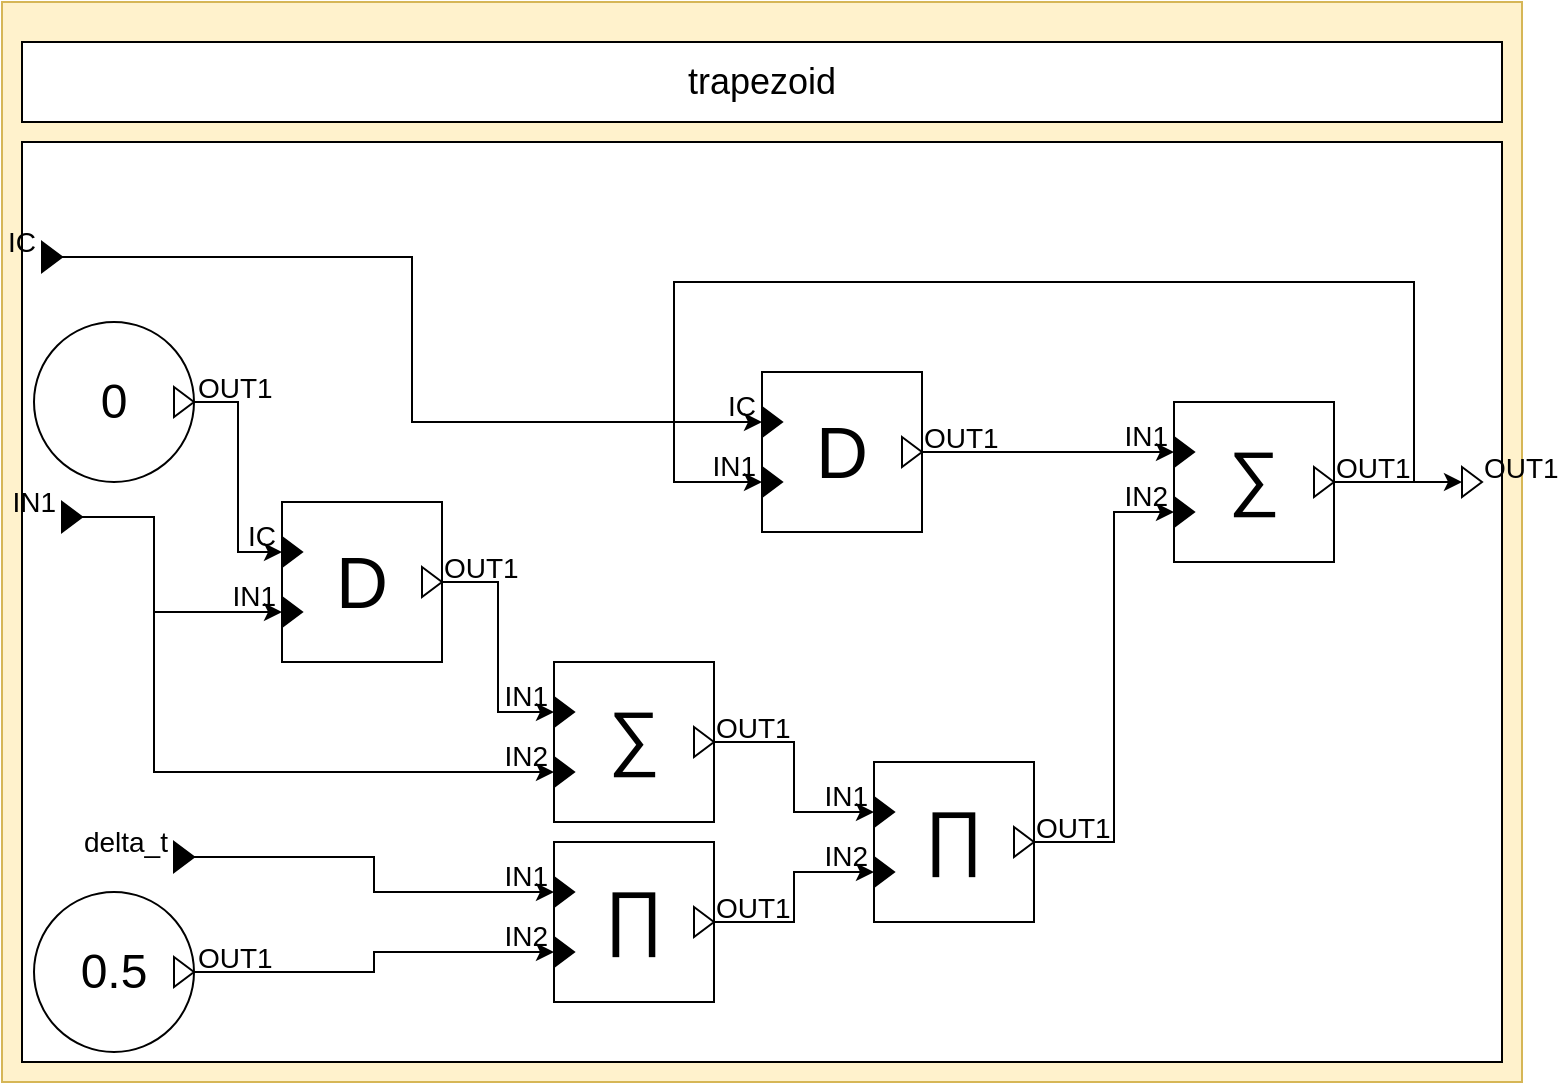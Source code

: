 <mxfile version="15.7.0" type="github">
  <diagram id="wvnQH-ytOZz0epC5SCsu" name="Page-1">
    <mxGraphModel dx="1422" dy="754" grid="1" gridSize="10" guides="1" tooltips="1" connect="1" arrows="1" fold="1" page="1" pageScale="1" pageWidth="827" pageHeight="1169" math="0" shadow="0">
      <root>
        <mxCell id="0" />
        <mxCell id="1" parent="0" />
        <object label="" placeholders="1" class_name="root" id="xnaQbwarpPeM3jdV9O5F-1">
          <mxCell style="rounded=0;whiteSpace=wrap;html=1;fillColor=#fff2cc;strokeColor=#d6b656;container=0;connectable=0;allowArrows=0;treeFolding=0;moveCells=0;treeMoving=0;comic=0;rotatable=0;expand=1;autosize=1;resizeWidth=1;resizeHeight=1;metaEdit=1;" parent="1" vertex="1">
            <mxGeometry x="34" y="140" width="760" height="540" as="geometry">
              <mxRectangle x="40" y="400" width="50" height="40" as="alternateBounds" />
            </mxGeometry>
          </mxCell>
        </object>
        <object label="trapezoid" placeholders="1" id="xnaQbwarpPeM3jdV9O5F-2">
          <mxCell style="rounded=0;whiteSpace=wrap;html=1;fillColor=#ffffff;fontSize=18;connectable=0;allowArrows=0;rotatable=0;cloneable=0;deletable=0;" parent="xnaQbwarpPeM3jdV9O5F-1" vertex="1">
            <mxGeometry x="10" y="20" width="740" height="40" as="geometry" />
          </mxCell>
        </object>
        <mxCell id="xnaQbwarpPeM3jdV9O5F-3" value="" style="rounded=0;whiteSpace=wrap;html=1;fillColor=#ffffff;connectable=0;allowArrows=0;container=1;collapsible=0;portConstraintRotation=0;rotatable=0;cloneable=0;deletable=0;recursiveResize=0;" parent="xnaQbwarpPeM3jdV9O5F-1" vertex="1">
          <mxGeometry x="10" y="70" width="740" height="460" as="geometry">
            <mxRectangle x="10" y="70" width="50" height="40" as="alternateBounds" />
          </mxGeometry>
        </mxCell>
        <object label="%value%" placeholders="1" value="0" block_name="y0" class_name="ConstantBlock" id="xnaQbwarpPeM3jdV9O5F-4">
          <mxCell style="ellipse;whiteSpace=wrap;html=1;comic=0;fillColor=#ffffff;fontSize=24;align=center;allowArrows=0;connectable=0;container=1;collapsible=0;recursiveResize=1;direction=west;resizable=0;metaEdit=1;" parent="xnaQbwarpPeM3jdV9O5F-3" vertex="1">
            <mxGeometry x="6" y="90" width="80" height="80" as="geometry" />
          </mxCell>
        </object>
        <object label="%name%" placeholders="1" name="OUT1" class_name="OutputPortBlock" id="xnaQbwarpPeM3jdV9O5F-5">
          <mxCell style="triangle;fillColor=#ffffff;fontSize=14;points=[[1,0.5]];allowArrows=0;verticalAlign=middle;horizontal=1;spacingTop=0;align=left;spacingLeft=4;spacingRight=0;html=1;comic=0;treeFolding=0;treeMoving=0;movable=1;resizable=0;rotatable=1;deletable=1;editable=1;connectable=1;movableLabel=1;spacing=2;aspect=fixed;metaEdit=1;" parent="xnaQbwarpPeM3jdV9O5F-4" vertex="1">
            <mxGeometry x="70" y="32.5" width="10" height="15" as="geometry">
              <mxPoint x="6" y="-7" as="offset" />
            </mxGeometry>
          </mxCell>
        </object>
        <mxCell id="xnaQbwarpPeM3jdV9O5F-23" style="edgeStyle=orthogonalEdgeStyle;rounded=0;orthogonalLoop=1;jettySize=auto;html=1;exitX=1;exitY=0.5;exitDx=0;exitDy=0;entryX=0;entryY=0.5;entryDx=0;entryDy=0;" parent="xnaQbwarpPeM3jdV9O5F-3" source="xnaQbwarpPeM3jdV9O5F-6" target="xnaQbwarpPeM3jdV9O5F-21" edge="1">
          <mxGeometry relative="1" as="geometry">
            <Array as="points">
              <mxPoint x="66" y="188" />
              <mxPoint x="66" y="235" />
            </Array>
          </mxGeometry>
        </mxCell>
        <mxCell id="xnaQbwarpPeM3jdV9O5F-31" style="edgeStyle=orthogonalEdgeStyle;rounded=0;orthogonalLoop=1;jettySize=auto;html=1;exitX=1;exitY=0.5;exitDx=0;exitDy=0;entryX=0;entryY=0.5;entryDx=0;entryDy=0;" parent="xnaQbwarpPeM3jdV9O5F-3" source="xnaQbwarpPeM3jdV9O5F-6" target="xnaQbwarpPeM3jdV9O5F-28" edge="1">
          <mxGeometry relative="1" as="geometry">
            <Array as="points">
              <mxPoint x="66" y="188" />
              <mxPoint x="66" y="315" />
            </Array>
          </mxGeometry>
        </mxCell>
        <object label="%name%" placeholders="1" name="IN1" class_name="InputPortBlock" id="xnaQbwarpPeM3jdV9O5F-6">
          <mxCell style="triangle;fontSize=14;points=[[0,0.5],[1,0.5]];allowArrows=0;verticalAlign=middle;horizontal=1;spacingTop=0;align=right;spacingLeft=0;spacingRight=8;html=1;comic=0;treeFolding=0;treeMoving=0;resizable=0;movableLabel=1;spacing=2;aspect=fixed;fillColor=#000000;metaEdit=1;" parent="xnaQbwarpPeM3jdV9O5F-3" vertex="1">
            <mxGeometry x="20" y="180" width="10" height="15" as="geometry">
              <mxPoint x="-4" y="-8" as="offset" />
            </mxGeometry>
          </mxCell>
        </object>
        <object label="%name%" placeholders="1" name="OUT1" class_name="OutputPortBlock" id="xnaQbwarpPeM3jdV9O5F-7">
          <mxCell style="triangle;fillColor=#ffffff;fontSize=14;points=[[0,0.5],[1,0.5]];allowArrows=0;verticalAlign=middle;horizontal=1;spacingTop=0;align=left;spacingLeft=4;spacingRight=0;html=1;comic=0;treeFolding=0;treeMoving=0;movable=1;resizable=0;rotatable=1;deletable=1;editable=1;connectable=1;movableLabel=1;spacing=2;aspect=fixed;metaEdit=1;" parent="xnaQbwarpPeM3jdV9O5F-3" vertex="1">
            <mxGeometry x="720" y="162.5" width="10" height="15" as="geometry">
              <mxPoint x="5" y="-7" as="offset" />
            </mxGeometry>
          </mxCell>
        </object>
        <object label="%symbol%" placeholders="1" symbol="&amp;sum;" class_name="AdderBlock" block_name="accumulator" id="xnaQbwarpPeM3jdV9O5F-8">
          <mxCell style="whiteSpace=wrap;html=1;aspect=fixed;comic=0;fillColor=#FFFFFF;fontSize=36;align=center;resizable=0;container=1;collapsible=0;points=[];allowArrows=0;spacingTop=-6;metaEdit=1;connectable=0;" parent="xnaQbwarpPeM3jdV9O5F-3" vertex="1">
            <mxGeometry x="576" y="130" width="80" height="80" as="geometry" />
          </mxCell>
        </object>
        <object label="%name%" placeholders="1" name="OUT1" class_name="OutputPortBlock" id="xnaQbwarpPeM3jdV9O5F-9">
          <mxCell style="triangle;fillColor=#ffffff;fontSize=14;points=[[1,0.5]];allowArrows=0;verticalAlign=middle;horizontal=1;spacingTop=0;align=left;spacingLeft=4;spacingRight=0;html=1;comic=0;treeFolding=0;treeMoving=0;movable=1;resizable=0;rotatable=1;deletable=1;editable=1;connectable=1;movableLabel=1;spacing=2;aspect=fixed;metaEdit=1;" parent="xnaQbwarpPeM3jdV9O5F-8" vertex="1">
            <mxGeometry x="70" y="32.5" width="10" height="15" as="geometry">
              <mxPoint x="5" y="-7" as="offset" />
            </mxGeometry>
          </mxCell>
        </object>
        <object label="%name%" placeholders="1" name="IN1" class_name="InputPortBlock" id="xnaQbwarpPeM3jdV9O5F-10">
          <mxCell style="triangle;fontSize=14;points=[[0,0.5]];allowArrows=0;verticalAlign=middle;horizontal=1;spacingTop=0;align=right;spacingLeft=0;spacingRight=8;html=1;comic=0;treeFolding=0;treeMoving=0;resizable=0;movableLabel=1;spacing=2;aspect=fixed;fillColor=#000000;metaEdit=1;" parent="xnaQbwarpPeM3jdV9O5F-8" vertex="1">
            <mxGeometry y="17.5" width="10" height="15" as="geometry">
              <mxPoint x="-4" y="-8" as="offset" />
            </mxGeometry>
          </mxCell>
        </object>
        <object label="%name%" placeholders="1" name="IN2" class_name="InputPortBlock" id="xnaQbwarpPeM3jdV9O5F-11">
          <mxCell style="triangle;fontSize=14;points=[[0,0.5]];allowArrows=0;verticalAlign=middle;horizontal=1;spacingTop=0;align=right;spacingLeft=0;spacingRight=8;html=1;comic=0;treeFolding=0;treeMoving=0;resizable=0;movableLabel=1;spacing=2;aspect=fixed;fillColor=#000000;metaEdit=1;" parent="xnaQbwarpPeM3jdV9O5F-8" vertex="1">
            <mxGeometry y="47.5" width="10" height="15" as="geometry">
              <mxPoint x="-4" y="-8" as="offset" />
            </mxGeometry>
          </mxCell>
        </object>
        <mxCell id="xnaQbwarpPeM3jdV9O5F-12" style="edgeStyle=orthogonalEdgeStyle;rounded=0;orthogonalLoop=1;jettySize=auto;html=1;exitX=1;exitY=0.5;exitDx=0;exitDy=0;entryX=0;entryY=0.5;entryDx=0;entryDy=0;" parent="xnaQbwarpPeM3jdV9O5F-3" source="xnaQbwarpPeM3jdV9O5F-9" target="xnaQbwarpPeM3jdV9O5F-7" edge="1">
          <mxGeometry relative="1" as="geometry" />
        </mxCell>
        <object label="%symbol%" placeholders="1" symbol="D" class_name="DelayBlock" block_name="delay_state" id="xnaQbwarpPeM3jdV9O5F-13">
          <mxCell style="whiteSpace=wrap;html=1;aspect=fixed;comic=0;fillColor=#FFFFFF;fontSize=36;align=center;resizable=0;container=1;collapsible=0;points=[];allowArrows=0;metaEdit=1;connectable=0;" parent="xnaQbwarpPeM3jdV9O5F-3" vertex="1">
            <mxGeometry x="370" y="115" width="80" height="80" as="geometry" />
          </mxCell>
        </object>
        <object label="%name%" placeholders="1" name="OUT1" class_name="OutputPortBlock" id="xnaQbwarpPeM3jdV9O5F-14">
          <mxCell style="triangle;fillColor=#ffffff;fontSize=14;points=[[1,0.5]];allowArrows=0;verticalAlign=middle;horizontal=1;spacingTop=0;align=left;spacingLeft=4;spacingRight=0;html=1;comic=0;treeFolding=0;treeMoving=0;movable=1;resizable=0;rotatable=1;deletable=1;editable=1;connectable=1;movableLabel=1;spacing=2;aspect=fixed;metaEdit=1;" parent="xnaQbwarpPeM3jdV9O5F-13" vertex="1">
            <mxGeometry x="70" y="32.5" width="10" height="15" as="geometry">
              <mxPoint x="5" y="-7" as="offset" />
            </mxGeometry>
          </mxCell>
        </object>
        <object label="%name%" placeholders="1" name="IC" class_name="InputPortBlock" id="xnaQbwarpPeM3jdV9O5F-15">
          <mxCell style="triangle;fontSize=14;points=[[0,0.5]];allowArrows=0;verticalAlign=middle;horizontal=1;spacingTop=0;align=right;spacingLeft=0;spacingRight=8;html=1;comic=0;treeFolding=0;treeMoving=0;resizable=0;movableLabel=1;spacing=2;aspect=fixed;fillColor=#000000;metaEdit=1;" parent="xnaQbwarpPeM3jdV9O5F-13" vertex="1">
            <mxGeometry y="17.5" width="10" height="15" as="geometry">
              <mxPoint x="-4" y="-8" as="offset" />
            </mxGeometry>
          </mxCell>
        </object>
        <object label="%name%" placeholders="1" name="IN1" class_name="InputPortBlock" id="xnaQbwarpPeM3jdV9O5F-16">
          <mxCell style="triangle;fontSize=14;points=[[0,0.5]];allowArrows=0;verticalAlign=middle;horizontal=1;spacingTop=0;align=right;spacingLeft=0;spacingRight=8;html=1;comic=0;treeFolding=0;treeMoving=0;resizable=0;movableLabel=1;spacing=2;aspect=fixed;fillColor=#000000;metaEdit=1;" parent="xnaQbwarpPeM3jdV9O5F-13" vertex="1">
            <mxGeometry y="47.5" width="10" height="15" as="geometry">
              <mxPoint x="-4" y="-8" as="offset" />
            </mxGeometry>
          </mxCell>
        </object>
        <object label="%symbol%" placeholders="1" symbol="D" class_name="DelayBlock" block_name="delay_input" id="xnaQbwarpPeM3jdV9O5F-18">
          <mxCell style="whiteSpace=wrap;html=1;aspect=fixed;comic=0;fillColor=#FFFFFF;fontSize=36;align=center;resizable=0;container=1;collapsible=0;points=[];allowArrows=0;metaEdit=1;connectable=0;" parent="xnaQbwarpPeM3jdV9O5F-3" vertex="1">
            <mxGeometry x="130" y="180" width="80" height="80" as="geometry" />
          </mxCell>
        </object>
        <object label="%name%" placeholders="1" name="OUT1" class_name="OutputPortBlock" id="xnaQbwarpPeM3jdV9O5F-19">
          <mxCell style="triangle;fillColor=#ffffff;fontSize=14;points=[[1,0.5]];allowArrows=0;verticalAlign=middle;horizontal=1;spacingTop=0;align=left;spacingLeft=4;spacingRight=0;html=1;comic=0;treeFolding=0;treeMoving=0;movable=1;resizable=0;rotatable=1;deletable=1;editable=1;connectable=1;movableLabel=1;spacing=2;aspect=fixed;metaEdit=1;" parent="xnaQbwarpPeM3jdV9O5F-18" vertex="1">
            <mxGeometry x="70" y="32.5" width="10" height="15" as="geometry">
              <mxPoint x="5" y="-7" as="offset" />
            </mxGeometry>
          </mxCell>
        </object>
        <object label="%name%" placeholders="1" name="IC" class_name="InputPortBlock" id="xnaQbwarpPeM3jdV9O5F-20">
          <mxCell style="triangle;fontSize=14;points=[[0,0.5]];allowArrows=0;verticalAlign=middle;horizontal=1;spacingTop=0;align=right;spacingLeft=0;spacingRight=8;html=1;comic=0;treeFolding=0;treeMoving=0;resizable=0;movableLabel=1;spacing=2;aspect=fixed;fillColor=#000000;metaEdit=1;" parent="xnaQbwarpPeM3jdV9O5F-18" vertex="1">
            <mxGeometry y="17.5" width="10" height="15" as="geometry">
              <mxPoint x="-4" y="-8" as="offset" />
            </mxGeometry>
          </mxCell>
        </object>
        <object label="%name%" placeholders="1" name="IN1" class_name="InputPortBlock" id="xnaQbwarpPeM3jdV9O5F-21">
          <mxCell style="triangle;fontSize=14;points=[[0,0.5]];allowArrows=0;verticalAlign=middle;horizontal=1;spacingTop=0;align=right;spacingLeft=0;spacingRight=8;html=1;comic=0;treeFolding=0;treeMoving=0;resizable=0;movableLabel=1;spacing=2;aspect=fixed;fillColor=#000000;metaEdit=1;" parent="xnaQbwarpPeM3jdV9O5F-18" vertex="1">
            <mxGeometry y="47.5" width="10" height="15" as="geometry">
              <mxPoint x="-4" y="-8" as="offset" />
            </mxGeometry>
          </mxCell>
        </object>
        <mxCell id="xnaQbwarpPeM3jdV9O5F-24" style="edgeStyle=orthogonalEdgeStyle;rounded=0;orthogonalLoop=1;jettySize=auto;html=1;exitX=1;exitY=0.5;exitDx=0;exitDy=0;entryX=0;entryY=0.5;entryDx=0;entryDy=0;" parent="xnaQbwarpPeM3jdV9O5F-3" source="xnaQbwarpPeM3jdV9O5F-5" target="xnaQbwarpPeM3jdV9O5F-20" edge="1">
          <mxGeometry relative="1" as="geometry" />
        </mxCell>
        <object label="%symbol%" placeholders="1" symbol="&amp;sum;" class_name="AdderBlock" block_name="mid_adder" id="xnaQbwarpPeM3jdV9O5F-25">
          <mxCell style="whiteSpace=wrap;html=1;aspect=fixed;comic=0;fillColor=#FFFFFF;fontSize=36;align=center;resizable=0;container=1;collapsible=0;points=[];allowArrows=0;spacingTop=-6;metaEdit=1;connectable=0;" parent="xnaQbwarpPeM3jdV9O5F-3" vertex="1">
            <mxGeometry x="266" y="260" width="80" height="80" as="geometry" />
          </mxCell>
        </object>
        <object label="%name%" placeholders="1" name="OUT1" class_name="OutputPortBlock" id="xnaQbwarpPeM3jdV9O5F-26">
          <mxCell style="triangle;fillColor=#ffffff;fontSize=14;points=[[1,0.5]];allowArrows=0;verticalAlign=middle;horizontal=1;spacingTop=0;align=left;spacingLeft=4;spacingRight=0;html=1;comic=0;treeFolding=0;treeMoving=0;movable=1;resizable=0;rotatable=1;deletable=1;editable=1;connectable=1;movableLabel=1;spacing=2;aspect=fixed;metaEdit=1;" parent="xnaQbwarpPeM3jdV9O5F-25" vertex="1">
            <mxGeometry x="70" y="32.5" width="10" height="15" as="geometry">
              <mxPoint x="5" y="-7" as="offset" />
            </mxGeometry>
          </mxCell>
        </object>
        <object label="%name%" placeholders="1" name="IN1" class_name="InputPortBlock" id="xnaQbwarpPeM3jdV9O5F-27">
          <mxCell style="triangle;fontSize=14;points=[[0,0.5]];allowArrows=0;verticalAlign=middle;horizontal=1;spacingTop=0;align=right;spacingLeft=0;spacingRight=8;html=1;comic=0;treeFolding=0;treeMoving=0;resizable=0;movableLabel=1;spacing=2;aspect=fixed;fillColor=#000000;metaEdit=1;" parent="xnaQbwarpPeM3jdV9O5F-25" vertex="1">
            <mxGeometry y="17.5" width="10" height="15" as="geometry">
              <mxPoint x="-4" y="-8" as="offset" />
            </mxGeometry>
          </mxCell>
        </object>
        <object label="%name%" placeholders="1" name="IN2" class_name="InputPortBlock" id="xnaQbwarpPeM3jdV9O5F-28">
          <mxCell style="triangle;fontSize=14;points=[[0,0.5]];allowArrows=0;verticalAlign=middle;horizontal=1;spacingTop=0;align=right;spacingLeft=0;spacingRight=8;html=1;comic=0;treeFolding=0;treeMoving=0;resizable=0;movableLabel=1;spacing=2;aspect=fixed;fillColor=#000000;metaEdit=1;" parent="xnaQbwarpPeM3jdV9O5F-25" vertex="1">
            <mxGeometry y="47.5" width="10" height="15" as="geometry">
              <mxPoint x="-4" y="-8" as="offset" />
            </mxGeometry>
          </mxCell>
        </object>
        <mxCell id="xnaQbwarpPeM3jdV9O5F-32" style="edgeStyle=orthogonalEdgeStyle;rounded=0;orthogonalLoop=1;jettySize=auto;html=1;exitX=1;exitY=0.5;exitDx=0;exitDy=0;entryX=0;entryY=0.5;entryDx=0;entryDy=0;" parent="xnaQbwarpPeM3jdV9O5F-3" source="xnaQbwarpPeM3jdV9O5F-19" target="xnaQbwarpPeM3jdV9O5F-27" edge="1">
          <mxGeometry relative="1" as="geometry" />
        </mxCell>
        <object label="%symbol%" placeholders="1" symbol="&amp;prod;" class_name="ProductBlock" block_name="mid_halver" id="xnaQbwarpPeM3jdV9O5F-33">
          <mxCell style="whiteSpace=wrap;html=1;aspect=fixed;comic=0;fillColor=#FFFFFF;fontSize=36;align=center;resizable=0;container=1;collapsible=0;points=[];allowArrows=0;spacingTop=-6;metaEdit=1;connectable=0;" parent="xnaQbwarpPeM3jdV9O5F-3" vertex="1">
            <mxGeometry x="426" y="310" width="80" height="80" as="geometry" />
          </mxCell>
        </object>
        <object label="%name%" placeholders="1" name="OUT1" class_name="OutputPortBlock" id="xnaQbwarpPeM3jdV9O5F-34">
          <mxCell style="triangle;fillColor=#ffffff;fontSize=14;points=[[1,0.5]];allowArrows=0;verticalAlign=middle;horizontal=1;spacingTop=0;align=left;spacingLeft=4;spacingRight=0;html=1;comic=0;treeFolding=0;treeMoving=0;movable=1;resizable=0;rotatable=1;deletable=1;editable=1;connectable=1;movableLabel=1;spacing=2;aspect=fixed;metaEdit=1;" parent="xnaQbwarpPeM3jdV9O5F-33" vertex="1">
            <mxGeometry x="70" y="32.5" width="10" height="15" as="geometry">
              <mxPoint x="5" y="-7" as="offset" />
            </mxGeometry>
          </mxCell>
        </object>
        <object label="%name%" placeholders="1" name="IN1" class_name="InputPortBlock" id="xnaQbwarpPeM3jdV9O5F-35">
          <mxCell style="triangle;fontSize=14;points=[[0,0.5]];allowArrows=0;verticalAlign=middle;horizontal=1;spacingTop=0;align=right;spacingLeft=0;spacingRight=8;html=1;comic=0;treeFolding=0;treeMoving=0;resizable=0;movableLabel=1;spacing=2;aspect=fixed;fillColor=#000000;metaEdit=1;" parent="xnaQbwarpPeM3jdV9O5F-33" vertex="1">
            <mxGeometry y="17.5" width="10" height="15" as="geometry">
              <mxPoint x="-4" y="-8" as="offset" />
            </mxGeometry>
          </mxCell>
        </object>
        <object label="%name%" placeholders="1" name="IN2" class_name="InputPortBlock" id="xnaQbwarpPeM3jdV9O5F-36">
          <mxCell style="triangle;fontSize=14;points=[[0,0.5]];allowArrows=0;verticalAlign=middle;horizontal=1;spacingTop=0;align=right;spacingLeft=0;spacingRight=8;html=1;comic=0;treeFolding=0;treeMoving=0;resizable=0;movableLabel=1;spacing=2;aspect=fixed;fillColor=#000000;metaEdit=1;" parent="xnaQbwarpPeM3jdV9O5F-33" vertex="1">
            <mxGeometry y="47.5" width="10" height="15" as="geometry">
              <mxPoint x="-4" y="-8" as="offset" />
            </mxGeometry>
          </mxCell>
        </object>
        <mxCell id="xnaQbwarpPeM3jdV9O5F-37" style="edgeStyle=orthogonalEdgeStyle;rounded=0;orthogonalLoop=1;jettySize=auto;html=1;exitX=1;exitY=0.5;exitDx=0;exitDy=0;entryX=0;entryY=0.5;entryDx=0;entryDy=0;" parent="xnaQbwarpPeM3jdV9O5F-3" source="xnaQbwarpPeM3jdV9O5F-26" target="xnaQbwarpPeM3jdV9O5F-35" edge="1">
          <mxGeometry relative="1" as="geometry" />
        </mxCell>
        <object label="%value%" placeholders="1" value="0.5" block_name="halver" class_name="ConstantBlock" id="xnaQbwarpPeM3jdV9O5F-38">
          <mxCell style="ellipse;whiteSpace=wrap;html=1;comic=0;fillColor=#ffffff;fontSize=24;align=center;allowArrows=0;connectable=0;container=1;collapsible=0;recursiveResize=1;direction=west;resizable=0;metaEdit=1;" parent="xnaQbwarpPeM3jdV9O5F-3" vertex="1">
            <mxGeometry x="6" y="375" width="80" height="80" as="geometry" />
          </mxCell>
        </object>
        <object label="%name%" placeholders="1" name="OUT1" class_name="OutputPortBlock" id="xnaQbwarpPeM3jdV9O5F-39">
          <mxCell style="triangle;fillColor=#ffffff;fontSize=14;points=[[1,0.5]];allowArrows=0;verticalAlign=middle;horizontal=1;spacingTop=0;align=left;spacingLeft=4;spacingRight=0;html=1;comic=0;treeFolding=0;treeMoving=0;movable=1;resizable=0;rotatable=1;deletable=1;editable=1;connectable=1;movableLabel=1;spacing=2;aspect=fixed;metaEdit=1;" parent="xnaQbwarpPeM3jdV9O5F-38" vertex="1">
            <mxGeometry x="70" y="32.5" width="10" height="15" as="geometry">
              <mxPoint x="6" y="-7" as="offset" />
            </mxGeometry>
          </mxCell>
        </object>
        <mxCell id="xnaQbwarpPeM3jdV9O5F-45" style="edgeStyle=orthogonalEdgeStyle;rounded=0;orthogonalLoop=1;jettySize=auto;html=1;exitX=1;exitY=0.5;exitDx=0;exitDy=0;entryX=0;entryY=0.5;entryDx=0;entryDy=0;" parent="xnaQbwarpPeM3jdV9O5F-3" source="xnaQbwarpPeM3jdV9O5F-9" target="xnaQbwarpPeM3jdV9O5F-16" edge="1">
          <mxGeometry relative="1" as="geometry">
            <Array as="points">
              <mxPoint x="696" y="170" />
              <mxPoint x="696" y="70" />
              <mxPoint x="326" y="70" />
              <mxPoint x="326" y="170" />
            </Array>
          </mxGeometry>
        </mxCell>
        <mxCell id="xnaQbwarpPeM3jdV9O5F-46" style="edgeStyle=orthogonalEdgeStyle;rounded=0;orthogonalLoop=1;jettySize=auto;html=1;exitX=1;exitY=0.5;exitDx=0;exitDy=0;entryX=0;entryY=0.5;entryDx=0;entryDy=0;" parent="xnaQbwarpPeM3jdV9O5F-3" source="xnaQbwarpPeM3jdV9O5F-14" target="xnaQbwarpPeM3jdV9O5F-10" edge="1">
          <mxGeometry relative="1" as="geometry" />
        </mxCell>
        <mxCell id="xnaQbwarpPeM3jdV9O5F-47" style="edgeStyle=orthogonalEdgeStyle;rounded=0;orthogonalLoop=1;jettySize=auto;html=1;exitX=1;exitY=0.5;exitDx=0;exitDy=0;entryX=0;entryY=0.5;entryDx=0;entryDy=0;" parent="xnaQbwarpPeM3jdV9O5F-3" source="xnaQbwarpPeM3jdV9O5F-34" target="xnaQbwarpPeM3jdV9O5F-11" edge="1">
          <mxGeometry relative="1" as="geometry">
            <Array as="points">
              <mxPoint x="546" y="350" />
              <mxPoint x="546" y="185" />
            </Array>
          </mxGeometry>
        </mxCell>
        <mxCell id="GLEw3y-7KCI7Nk5yLTBt-2" style="edgeStyle=orthogonalEdgeStyle;rounded=0;orthogonalLoop=1;jettySize=auto;html=1;exitX=1;exitY=0.5;exitDx=0;exitDy=0;entryX=0;entryY=0.5;entryDx=0;entryDy=0;" edge="1" parent="xnaQbwarpPeM3jdV9O5F-3" source="GLEw3y-7KCI7Nk5yLTBt-1" target="xnaQbwarpPeM3jdV9O5F-15">
          <mxGeometry relative="1" as="geometry" />
        </mxCell>
        <object label="%name%" placeholders="1" name="IC" class_name="InputPortBlock" id="GLEw3y-7KCI7Nk5yLTBt-1">
          <mxCell style="triangle;fontSize=14;points=[[0,0.5],[1,0.5]];allowArrows=0;verticalAlign=middle;horizontal=1;spacingTop=0;align=right;spacingLeft=0;spacingRight=8;html=1;comic=0;treeFolding=0;treeMoving=0;resizable=0;movableLabel=1;spacing=2;aspect=fixed;fillColor=#000000;metaEdit=1;" vertex="1" parent="xnaQbwarpPeM3jdV9O5F-3">
            <mxGeometry x="10" y="50" width="10" height="15" as="geometry">
              <mxPoint x="-4" y="-8" as="offset" />
            </mxGeometry>
          </mxCell>
        </object>
        <mxCell id="GLEw3y-7KCI7Nk5yLTBt-9" style="edgeStyle=orthogonalEdgeStyle;rounded=0;orthogonalLoop=1;jettySize=auto;html=1;exitX=1;exitY=0.5;exitDx=0;exitDy=0;entryX=0;entryY=0.5;entryDx=0;entryDy=0;" edge="1" parent="xnaQbwarpPeM3jdV9O5F-3" source="GLEw3y-7KCI7Nk5yLTBt-3" target="GLEw3y-7KCI7Nk5yLTBt-6">
          <mxGeometry relative="1" as="geometry" />
        </mxCell>
        <object label="%name%" placeholders="1" name="delta_t" class_name="InputPortBlock" id="GLEw3y-7KCI7Nk5yLTBt-3">
          <mxCell style="triangle;fontSize=14;points=[[0,0.5],[1,0.5]];allowArrows=0;verticalAlign=middle;horizontal=1;spacingTop=0;align=right;spacingLeft=0;spacingRight=8;html=1;comic=0;treeFolding=0;treeMoving=0;resizable=0;movableLabel=1;spacing=2;aspect=fixed;fillColor=#000000;metaEdit=1;" vertex="1" parent="xnaQbwarpPeM3jdV9O5F-3">
            <mxGeometry x="76" y="350" width="10" height="15" as="geometry">
              <mxPoint x="-4" y="-8" as="offset" />
            </mxGeometry>
          </mxCell>
        </object>
        <object label="%symbol%" placeholders="1" symbol="&amp;prod;" class_name="ProductBlock" block_name="" id="GLEw3y-7KCI7Nk5yLTBt-4">
          <mxCell style="whiteSpace=wrap;html=1;aspect=fixed;comic=0;fillColor=#FFFFFF;fontSize=36;align=center;resizable=0;container=1;collapsible=0;points=[];allowArrows=0;spacingTop=-6;metaEdit=1;connectable=0;" vertex="1" parent="xnaQbwarpPeM3jdV9O5F-3">
            <mxGeometry x="266" y="350" width="80" height="80" as="geometry" />
          </mxCell>
        </object>
        <object label="%name%" placeholders="1" name="OUT1" class_name="OutputPortBlock" id="GLEw3y-7KCI7Nk5yLTBt-5">
          <mxCell style="triangle;fillColor=#ffffff;fontSize=14;points=[[1,0.5]];allowArrows=0;verticalAlign=middle;horizontal=1;spacingTop=0;align=left;spacingLeft=4;spacingRight=0;html=1;comic=0;treeFolding=0;treeMoving=0;movable=1;resizable=0;rotatable=1;deletable=1;editable=1;connectable=1;movableLabel=1;spacing=2;aspect=fixed;metaEdit=1;" vertex="1" parent="GLEw3y-7KCI7Nk5yLTBt-4">
            <mxGeometry x="70" y="32.5" width="10" height="15" as="geometry">
              <mxPoint x="5" y="-7" as="offset" />
            </mxGeometry>
          </mxCell>
        </object>
        <object label="%name%" placeholders="1" name="IN1" class_name="InputPortBlock" id="GLEw3y-7KCI7Nk5yLTBt-6">
          <mxCell style="triangle;fontSize=14;points=[[0,0.5]];allowArrows=0;verticalAlign=middle;horizontal=1;spacingTop=0;align=right;spacingLeft=0;spacingRight=8;html=1;comic=0;treeFolding=0;treeMoving=0;resizable=0;movableLabel=1;spacing=2;aspect=fixed;fillColor=#000000;metaEdit=1;" vertex="1" parent="GLEw3y-7KCI7Nk5yLTBt-4">
            <mxGeometry y="17.5" width="10" height="15" as="geometry">
              <mxPoint x="-4" y="-8" as="offset" />
            </mxGeometry>
          </mxCell>
        </object>
        <object label="%name%" placeholders="1" name="IN2" class_name="InputPortBlock" id="GLEw3y-7KCI7Nk5yLTBt-7">
          <mxCell style="triangle;fontSize=14;points=[[0,0.5]];allowArrows=0;verticalAlign=middle;horizontal=1;spacingTop=0;align=right;spacingLeft=0;spacingRight=8;html=1;comic=0;treeFolding=0;treeMoving=0;resizable=0;movableLabel=1;spacing=2;aspect=fixed;fillColor=#000000;metaEdit=1;" vertex="1" parent="GLEw3y-7KCI7Nk5yLTBt-4">
            <mxGeometry y="47.5" width="10" height="15" as="geometry">
              <mxPoint x="-4" y="-8" as="offset" />
            </mxGeometry>
          </mxCell>
        </object>
        <mxCell id="GLEw3y-7KCI7Nk5yLTBt-8" style="edgeStyle=orthogonalEdgeStyle;rounded=0;orthogonalLoop=1;jettySize=auto;html=1;exitX=1;exitY=0.5;exitDx=0;exitDy=0;entryX=0;entryY=0.5;entryDx=0;entryDy=0;" edge="1" parent="xnaQbwarpPeM3jdV9O5F-3" source="GLEw3y-7KCI7Nk5yLTBt-5" target="xnaQbwarpPeM3jdV9O5F-36">
          <mxGeometry relative="1" as="geometry" />
        </mxCell>
        <mxCell id="GLEw3y-7KCI7Nk5yLTBt-10" style="edgeStyle=orthogonalEdgeStyle;rounded=0;orthogonalLoop=1;jettySize=auto;html=1;exitX=1;exitY=0.5;exitDx=0;exitDy=0;entryX=0;entryY=0.5;entryDx=0;entryDy=0;" edge="1" parent="xnaQbwarpPeM3jdV9O5F-3" source="xnaQbwarpPeM3jdV9O5F-39" target="GLEw3y-7KCI7Nk5yLTBt-7">
          <mxGeometry relative="1" as="geometry" />
        </mxCell>
      </root>
    </mxGraphModel>
  </diagram>
</mxfile>
